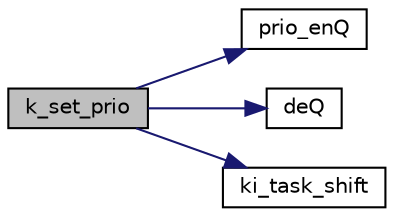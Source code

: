 digraph "k_set_prio"
{
  edge [fontname="Helvetica",fontsize="10",labelfontname="Helvetica",labelfontsize="10"];
  node [fontname="Helvetica",fontsize="10",shape=record];
  rankdir="LR";
  Node1 [label="k_set_prio",height=0.2,width=0.4,color="black", fillcolor="grey75", style="filled", fontcolor="black"];
  Node1 -> Node2 [color="midnightblue",fontsize="10",style="solid",fontname="Helvetica"];
  Node2 [label="prio_enQ",height=0.2,width=0.4,color="black", fillcolor="white", style="filled",URL="$krnl_8c.html#ae7d9dd598f0d68cea2903843117e8ebe"];
  Node1 -> Node3 [color="midnightblue",fontsize="10",style="solid",fontname="Helvetica"];
  Node3 [label="deQ",height=0.2,width=0.4,color="black", fillcolor="white", style="filled",URL="$krnl_8c.html#a7ac8496c83319bfc569e4fdab8149940"];
  Node1 -> Node4 [color="midnightblue",fontsize="10",style="solid",fontname="Helvetica"];
  Node4 [label="ki_task_shift",height=0.2,width=0.4,color="black", fillcolor="white", style="filled",URL="$krnl_8h.html#a9910c513b91fd26369e121b1d6d1ee72"];
}

